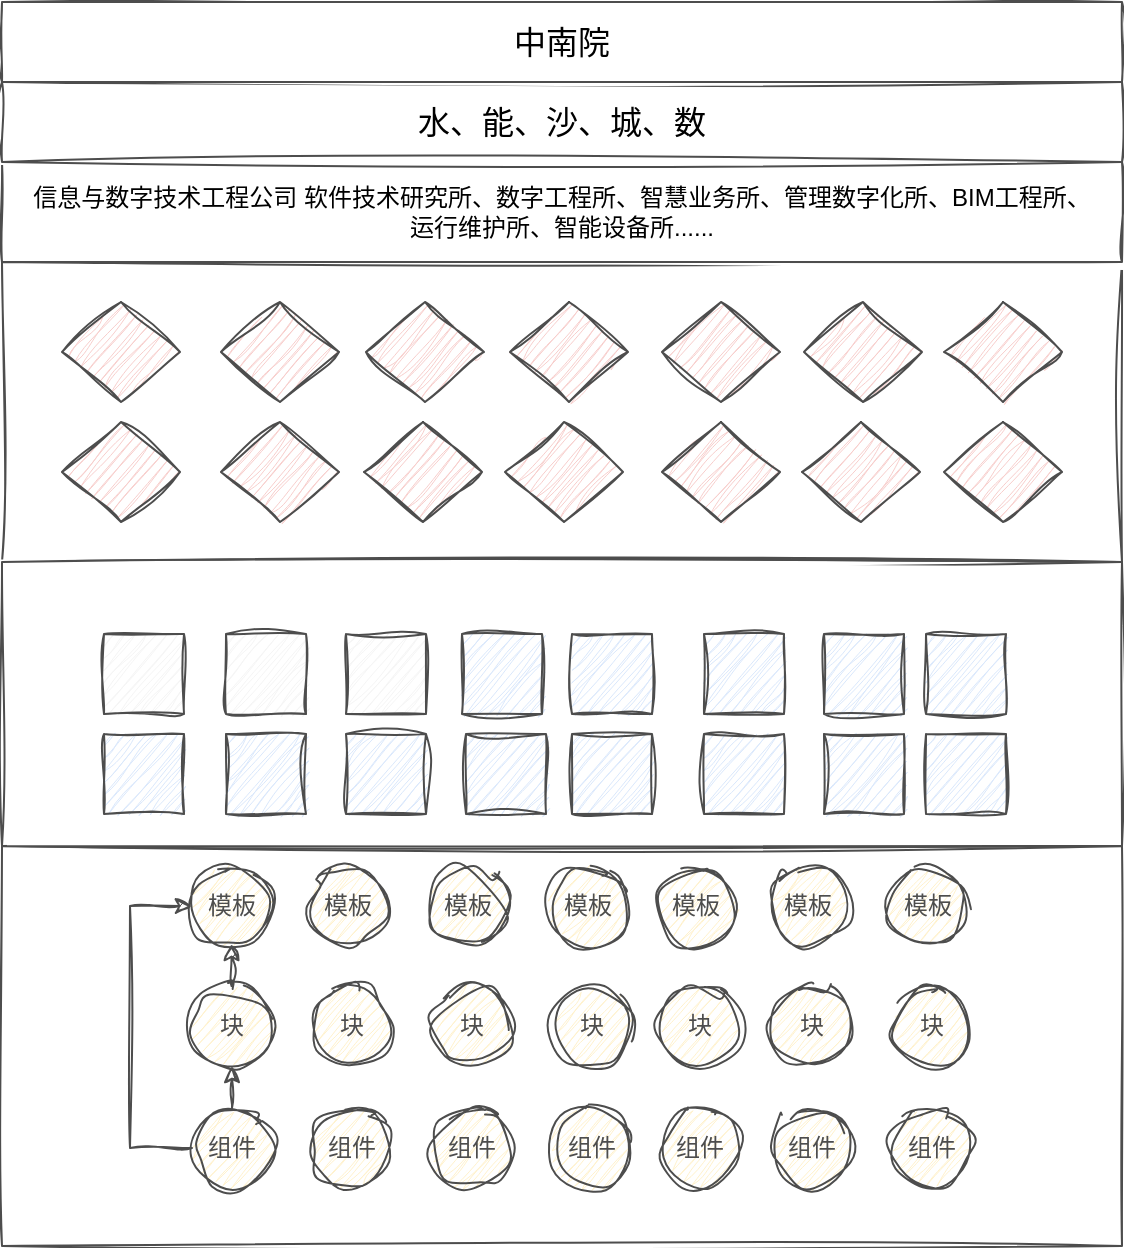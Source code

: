 <mxfile version="23.1.1" type="github">
  <diagram name="第 1 页" id="mMZEBTTdIN2JeKHLNIeS">
    <mxGraphModel dx="1195" dy="632" grid="1" gridSize="10" guides="1" tooltips="1" connect="1" arrows="1" fold="1" page="1" pageScale="1" pageWidth="827" pageHeight="1169" math="0" shadow="0">
      <root>
        <mxCell id="0" />
        <mxCell id="1" parent="0" />
        <mxCell id="fn71pbya2OXmnBk7wgXR-1" value="" style="rounded=0;whiteSpace=wrap;html=1;strokeColor=#4D4D4D;sketch=1;curveFitting=1;jiggle=2;" vertex="1" parent="1">
          <mxGeometry x="120" y="482" width="560" height="200" as="geometry" />
        </mxCell>
        <mxCell id="fn71pbya2OXmnBk7wgXR-2" value="" style="rounded=0;whiteSpace=wrap;html=1;strokeColor=#4D4D4D;sketch=1;curveFitting=1;jiggle=2;" vertex="1" parent="1">
          <mxGeometry x="120" y="190" width="560" height="150" as="geometry" />
        </mxCell>
        <mxCell id="fn71pbya2OXmnBk7wgXR-3" value="" style="rounded=0;whiteSpace=wrap;html=1;strokeColor=#4D4D4D;sketch=1;curveFitting=1;jiggle=2;" vertex="1" parent="1">
          <mxGeometry x="120" y="340" width="560" height="142" as="geometry" />
        </mxCell>
        <mxCell id="fn71pbya2OXmnBk7wgXR-4" value="组件" style="ellipse;whiteSpace=wrap;html=1;aspect=fixed;fillColor=#fff2cc;strokeColor=#4D4D4D;fontColor=#4D4D4D;sketch=1;curveFitting=1;jiggle=2;" vertex="1" parent="1">
          <mxGeometry x="215" y="613" width="40" height="40" as="geometry" />
        </mxCell>
        <mxCell id="fn71pbya2OXmnBk7wgXR-5" value="组件" style="ellipse;whiteSpace=wrap;html=1;aspect=fixed;fillColor=#fff2cc;strokeColor=#4D4D4D;fontColor=#4D4D4D;sketch=1;curveFitting=1;jiggle=2;" vertex="1" parent="1">
          <mxGeometry x="275" y="613" width="40" height="40" as="geometry" />
        </mxCell>
        <mxCell id="fn71pbya2OXmnBk7wgXR-6" value="组件" style="ellipse;whiteSpace=wrap;html=1;aspect=fixed;fillColor=#fff2cc;strokeColor=#4D4D4D;fontColor=#4D4D4D;sketch=1;curveFitting=1;jiggle=2;" vertex="1" parent="1">
          <mxGeometry x="335" y="613" width="40" height="40" as="geometry" />
        </mxCell>
        <mxCell id="fn71pbya2OXmnBk7wgXR-7" value="组件" style="ellipse;whiteSpace=wrap;html=1;aspect=fixed;fillColor=#fff2cc;strokeColor=#4D4D4D;fontColor=#4D4D4D;sketch=1;curveFitting=1;jiggle=2;" vertex="1" parent="1">
          <mxGeometry x="395" y="613" width="40" height="40" as="geometry" />
        </mxCell>
        <mxCell id="fn71pbya2OXmnBk7wgXR-8" value="组件" style="ellipse;whiteSpace=wrap;html=1;aspect=fixed;fillColor=#fff2cc;strokeColor=#4D4D4D;fontColor=#4D4D4D;sketch=1;curveFitting=1;jiggle=2;" vertex="1" parent="1">
          <mxGeometry x="449" y="613" width="40" height="40" as="geometry" />
        </mxCell>
        <mxCell id="fn71pbya2OXmnBk7wgXR-9" value="组件" style="ellipse;whiteSpace=wrap;html=1;aspect=fixed;fillColor=#fff2cc;strokeColor=#4D4D4D;fontColor=#4D4D4D;sketch=1;curveFitting=1;jiggle=2;" vertex="1" parent="1">
          <mxGeometry x="505" y="613" width="40" height="40" as="geometry" />
        </mxCell>
        <mxCell id="fn71pbya2OXmnBk7wgXR-10" value="组件" style="ellipse;whiteSpace=wrap;html=1;aspect=fixed;fillColor=#fff2cc;strokeColor=#4D4D4D;fontColor=#4D4D4D;sketch=1;curveFitting=1;jiggle=2;" vertex="1" parent="1">
          <mxGeometry x="565" y="613" width="40" height="40" as="geometry" />
        </mxCell>
        <mxCell id="fn71pbya2OXmnBk7wgXR-12" value="块" style="ellipse;whiteSpace=wrap;html=1;aspect=fixed;fillColor=#fff2cc;strokeColor=#4D4D4D;fontColor=#4D4D4D;sketch=1;curveFitting=1;jiggle=2;" vertex="1" parent="1">
          <mxGeometry x="215" y="552" width="40" height="40" as="geometry" />
        </mxCell>
        <mxCell id="fn71pbya2OXmnBk7wgXR-13" value="块" style="ellipse;whiteSpace=wrap;html=1;aspect=fixed;fillColor=#fff2cc;strokeColor=#4D4D4D;fontColor=#4D4D4D;sketch=1;curveFitting=1;jiggle=2;" vertex="1" parent="1">
          <mxGeometry x="275" y="552" width="40" height="40" as="geometry" />
        </mxCell>
        <mxCell id="fn71pbya2OXmnBk7wgXR-14" value="块" style="ellipse;whiteSpace=wrap;html=1;aspect=fixed;fillColor=#fff2cc;strokeColor=#4D4D4D;fontColor=#4D4D4D;sketch=1;curveFitting=1;jiggle=2;" vertex="1" parent="1">
          <mxGeometry x="335" y="552" width="40" height="40" as="geometry" />
        </mxCell>
        <mxCell id="fn71pbya2OXmnBk7wgXR-15" value="块" style="ellipse;whiteSpace=wrap;html=1;aspect=fixed;fillColor=#fff2cc;strokeColor=#4D4D4D;fontColor=#4D4D4D;sketch=1;curveFitting=1;jiggle=2;" vertex="1" parent="1">
          <mxGeometry x="395" y="552" width="40" height="40" as="geometry" />
        </mxCell>
        <mxCell id="fn71pbya2OXmnBk7wgXR-16" value="块" style="ellipse;whiteSpace=wrap;html=1;aspect=fixed;fillColor=#fff2cc;strokeColor=#4D4D4D;fontColor=#4D4D4D;sketch=1;curveFitting=1;jiggle=2;" vertex="1" parent="1">
          <mxGeometry x="449" y="552" width="40" height="40" as="geometry" />
        </mxCell>
        <mxCell id="fn71pbya2OXmnBk7wgXR-17" value="块" style="ellipse;whiteSpace=wrap;html=1;aspect=fixed;fillColor=#fff2cc;strokeColor=#4D4D4D;fontColor=#4D4D4D;sketch=1;curveFitting=1;jiggle=2;" vertex="1" parent="1">
          <mxGeometry x="505" y="552" width="40" height="40" as="geometry" />
        </mxCell>
        <mxCell id="fn71pbya2OXmnBk7wgXR-18" value="块" style="ellipse;whiteSpace=wrap;html=1;aspect=fixed;fillColor=#fff2cc;strokeColor=#4D4D4D;fontColor=#4D4D4D;sketch=1;curveFitting=1;jiggle=2;" vertex="1" parent="1">
          <mxGeometry x="565" y="552" width="40" height="40" as="geometry" />
        </mxCell>
        <mxCell id="fn71pbya2OXmnBk7wgXR-19" value="模板" style="ellipse;whiteSpace=wrap;html=1;aspect=fixed;fillColor=#fff2cc;strokeColor=#4D4D4D;fontColor=#4D4D4D;sketch=1;curveFitting=1;jiggle=2;" vertex="1" parent="1">
          <mxGeometry x="215" y="492" width="40" height="40" as="geometry" />
        </mxCell>
        <mxCell id="fn71pbya2OXmnBk7wgXR-20" value="模板" style="ellipse;whiteSpace=wrap;html=1;aspect=fixed;fillColor=#fff2cc;strokeColor=#4D4D4D;fontColor=#4D4D4D;sketch=1;curveFitting=1;jiggle=2;" vertex="1" parent="1">
          <mxGeometry x="273" y="492" width="40" height="40" as="geometry" />
        </mxCell>
        <mxCell id="fn71pbya2OXmnBk7wgXR-21" value="模板" style="ellipse;whiteSpace=wrap;html=1;aspect=fixed;fillColor=#fff2cc;strokeColor=#4D4D4D;fontColor=#4D4D4D;sketch=1;curveFitting=1;jiggle=2;" vertex="1" parent="1">
          <mxGeometry x="333" y="492" width="40" height="40" as="geometry" />
        </mxCell>
        <mxCell id="fn71pbya2OXmnBk7wgXR-22" value="模板" style="ellipse;whiteSpace=wrap;html=1;aspect=fixed;fillColor=#fff2cc;strokeColor=#4D4D4D;fontColor=#4D4D4D;sketch=1;curveFitting=1;jiggle=2;" vertex="1" parent="1">
          <mxGeometry x="393" y="492" width="40" height="40" as="geometry" />
        </mxCell>
        <mxCell id="fn71pbya2OXmnBk7wgXR-23" value="模板" style="ellipse;whiteSpace=wrap;html=1;aspect=fixed;fillColor=#fff2cc;strokeColor=#4D4D4D;fontColor=#4D4D4D;sketch=1;curveFitting=1;jiggle=2;" vertex="1" parent="1">
          <mxGeometry x="447" y="492" width="40" height="40" as="geometry" />
        </mxCell>
        <mxCell id="fn71pbya2OXmnBk7wgXR-24" value="模板" style="ellipse;whiteSpace=wrap;html=1;aspect=fixed;fillColor=#fff2cc;strokeColor=#4D4D4D;fontColor=#4D4D4D;sketch=1;curveFitting=1;jiggle=2;" vertex="1" parent="1">
          <mxGeometry x="503" y="492" width="40" height="40" as="geometry" />
        </mxCell>
        <mxCell id="fn71pbya2OXmnBk7wgXR-25" value="模板" style="ellipse;whiteSpace=wrap;html=1;aspect=fixed;fillColor=#fff2cc;strokeColor=#4D4D4D;fontColor=#4D4D4D;sketch=1;curveFitting=1;jiggle=2;" vertex="1" parent="1">
          <mxGeometry x="563" y="492" width="40" height="40" as="geometry" />
        </mxCell>
        <mxCell id="fn71pbya2OXmnBk7wgXR-27" value="" style="whiteSpace=wrap;html=1;aspect=fixed;fillColor=#f5f5f5;fontColor=#333333;strokeColor=#4D4D4D;sketch=1;curveFitting=1;jiggle=2;" vertex="1" parent="1">
          <mxGeometry x="171" y="376" width="40" height="40" as="geometry" />
        </mxCell>
        <mxCell id="fn71pbya2OXmnBk7wgXR-28" value="" style="whiteSpace=wrap;html=1;aspect=fixed;fillColor=#f5f5f5;fontColor=#333333;strokeColor=#4D4D4D;sketch=1;curveFitting=1;jiggle=2;" vertex="1" parent="1">
          <mxGeometry x="232" y="376" width="40" height="40" as="geometry" />
        </mxCell>
        <mxCell id="fn71pbya2OXmnBk7wgXR-29" value="" style="whiteSpace=wrap;html=1;aspect=fixed;fillColor=#f5f5f5;fontColor=#333333;strokeColor=#4D4D4D;sketch=1;curveFitting=1;jiggle=2;" vertex="1" parent="1">
          <mxGeometry x="292" y="376" width="40" height="40" as="geometry" />
        </mxCell>
        <mxCell id="fn71pbya2OXmnBk7wgXR-30" value="" style="whiteSpace=wrap;html=1;aspect=fixed;fillColor=#dae8fc;strokeColor=#4D4D4D;sketch=1;curveFitting=1;jiggle=2;" vertex="1" parent="1">
          <mxGeometry x="350" y="376" width="40" height="40" as="geometry" />
        </mxCell>
        <mxCell id="fn71pbya2OXmnBk7wgXR-31" value="" style="whiteSpace=wrap;html=1;aspect=fixed;fillColor=#dae8fc;strokeColor=#4D4D4D;sketch=1;curveFitting=1;jiggle=2;" vertex="1" parent="1">
          <mxGeometry x="405" y="376" width="40" height="40" as="geometry" />
        </mxCell>
        <mxCell id="fn71pbya2OXmnBk7wgXR-32" value="" style="whiteSpace=wrap;html=1;aspect=fixed;fillColor=#dae8fc;strokeColor=#4D4D4D;sketch=1;curveFitting=1;jiggle=2;" vertex="1" parent="1">
          <mxGeometry x="471" y="376" width="40" height="40" as="geometry" />
        </mxCell>
        <mxCell id="fn71pbya2OXmnBk7wgXR-33" value="" style="whiteSpace=wrap;html=1;aspect=fixed;fillColor=#dae8fc;strokeColor=#4D4D4D;sketch=1;curveFitting=1;jiggle=2;" vertex="1" parent="1">
          <mxGeometry x="531" y="376" width="40" height="40" as="geometry" />
        </mxCell>
        <mxCell id="fn71pbya2OXmnBk7wgXR-34" value="" style="whiteSpace=wrap;html=1;aspect=fixed;fillColor=#dae8fc;strokeColor=#4D4D4D;sketch=1;curveFitting=1;jiggle=2;" vertex="1" parent="1">
          <mxGeometry x="582" y="376" width="40" height="40" as="geometry" />
        </mxCell>
        <mxCell id="fn71pbya2OXmnBk7wgXR-35" value="" style="whiteSpace=wrap;html=1;aspect=fixed;fillColor=#dae8fc;strokeColor=#4D4D4D;sketch=1;curveFitting=1;jiggle=2;" vertex="1" parent="1">
          <mxGeometry x="171" y="426" width="40" height="40" as="geometry" />
        </mxCell>
        <mxCell id="fn71pbya2OXmnBk7wgXR-36" value="" style="whiteSpace=wrap;html=1;aspect=fixed;fillColor=#dae8fc;strokeColor=#4D4D4D;sketch=1;curveFitting=1;jiggle=2;" vertex="1" parent="1">
          <mxGeometry x="232" y="426" width="40" height="40" as="geometry" />
        </mxCell>
        <mxCell id="fn71pbya2OXmnBk7wgXR-37" value="" style="whiteSpace=wrap;html=1;aspect=fixed;fillColor=#dae8fc;strokeColor=#4D4D4D;sketch=1;curveFitting=1;jiggle=2;" vertex="1" parent="1">
          <mxGeometry x="292" y="426" width="40" height="40" as="geometry" />
        </mxCell>
        <mxCell id="fn71pbya2OXmnBk7wgXR-38" value="" style="whiteSpace=wrap;html=1;aspect=fixed;fillColor=#dae8fc;strokeColor=#4D4D4D;sketch=1;curveFitting=1;jiggle=2;" vertex="1" parent="1">
          <mxGeometry x="352" y="426" width="40" height="40" as="geometry" />
        </mxCell>
        <mxCell id="fn71pbya2OXmnBk7wgXR-39" value="" style="whiteSpace=wrap;html=1;aspect=fixed;fillColor=#dae8fc;strokeColor=#4D4D4D;sketch=1;curveFitting=1;jiggle=2;" vertex="1" parent="1">
          <mxGeometry x="405" y="426" width="40" height="40" as="geometry" />
        </mxCell>
        <mxCell id="fn71pbya2OXmnBk7wgXR-40" value="" style="whiteSpace=wrap;html=1;aspect=fixed;fillColor=#dae8fc;strokeColor=#4D4D4D;sketch=1;curveFitting=1;jiggle=2;" vertex="1" parent="1">
          <mxGeometry x="471" y="426" width="40" height="40" as="geometry" />
        </mxCell>
        <mxCell id="fn71pbya2OXmnBk7wgXR-41" value="" style="whiteSpace=wrap;html=1;aspect=fixed;fillColor=#dae8fc;strokeColor=#4D4D4D;sketch=1;curveFitting=1;jiggle=2;" vertex="1" parent="1">
          <mxGeometry x="531" y="426" width="40" height="40" as="geometry" />
        </mxCell>
        <mxCell id="fn71pbya2OXmnBk7wgXR-42" value="" style="whiteSpace=wrap;html=1;aspect=fixed;fillColor=#dae8fc;strokeColor=#4D4D4D;sketch=1;curveFitting=1;jiggle=2;" vertex="1" parent="1">
          <mxGeometry x="582" y="426" width="40" height="40" as="geometry" />
        </mxCell>
        <mxCell id="fn71pbya2OXmnBk7wgXR-43" value="" style="rhombus;whiteSpace=wrap;html=1;fillColor=#f8cecc;strokeColor=#4D4D4D;sketch=1;curveFitting=1;jiggle=2;" vertex="1" parent="1">
          <mxGeometry x="150" y="210" width="59" height="50" as="geometry" />
        </mxCell>
        <mxCell id="fn71pbya2OXmnBk7wgXR-44" value="" style="rhombus;whiteSpace=wrap;html=1;fillColor=#f8cecc;strokeColor=#4D4D4D;sketch=1;curveFitting=1;jiggle=2;" vertex="1" parent="1">
          <mxGeometry x="302" y="210" width="59" height="50" as="geometry" />
        </mxCell>
        <mxCell id="fn71pbya2OXmnBk7wgXR-45" value="" style="rhombus;whiteSpace=wrap;html=1;fillColor=#f8cecc;strokeColor=#4D4D4D;sketch=1;curveFitting=1;jiggle=2;" vertex="1" parent="1">
          <mxGeometry x="229.5" y="210" width="59" height="50" as="geometry" />
        </mxCell>
        <mxCell id="fn71pbya2OXmnBk7wgXR-46" value="" style="rhombus;whiteSpace=wrap;html=1;fillColor=#f8cecc;strokeColor=#4D4D4D;sketch=1;curveFitting=1;jiggle=2;" vertex="1" parent="1">
          <mxGeometry x="374" y="210" width="59" height="50" as="geometry" />
        </mxCell>
        <mxCell id="fn71pbya2OXmnBk7wgXR-47" value="" style="rhombus;whiteSpace=wrap;html=1;fillColor=#f8cecc;strokeColor=#4D4D4D;sketch=1;curveFitting=1;jiggle=2;" vertex="1" parent="1">
          <mxGeometry x="450" y="210" width="59" height="50" as="geometry" />
        </mxCell>
        <mxCell id="fn71pbya2OXmnBk7wgXR-48" value="" style="rhombus;whiteSpace=wrap;html=1;fillColor=#f8cecc;strokeColor=#4D4D4D;sketch=1;curveFitting=1;jiggle=2;" vertex="1" parent="1">
          <mxGeometry x="521" y="210" width="59" height="50" as="geometry" />
        </mxCell>
        <mxCell id="fn71pbya2OXmnBk7wgXR-49" value="" style="rhombus;whiteSpace=wrap;html=1;fillColor=#f8cecc;strokeColor=#4D4D4D;sketch=1;curveFitting=1;jiggle=2;" vertex="1" parent="1">
          <mxGeometry x="591" y="210" width="59" height="50" as="geometry" />
        </mxCell>
        <mxCell id="fn71pbya2OXmnBk7wgXR-50" value="" style="rhombus;whiteSpace=wrap;html=1;fontStyle=1;fillColor=#f8cecc;strokeColor=#4D4D4D;sketch=1;curveFitting=1;jiggle=2;" vertex="1" parent="1">
          <mxGeometry x="150" y="270" width="59" height="50" as="geometry" />
        </mxCell>
        <mxCell id="fn71pbya2OXmnBk7wgXR-51" value="" style="rhombus;whiteSpace=wrap;html=1;fillColor=#f8cecc;strokeColor=#4D4D4D;sketch=1;curveFitting=1;jiggle=2;" vertex="1" parent="1">
          <mxGeometry x="229.5" y="270" width="59" height="50" as="geometry" />
        </mxCell>
        <mxCell id="fn71pbya2OXmnBk7wgXR-52" value="" style="rhombus;whiteSpace=wrap;html=1;fillColor=#f8cecc;strokeColor=#4D4D4D;sketch=1;curveFitting=1;jiggle=2;" vertex="1" parent="1">
          <mxGeometry x="301" y="270" width="59" height="50" as="geometry" />
        </mxCell>
        <mxCell id="fn71pbya2OXmnBk7wgXR-53" value="" style="rhombus;whiteSpace=wrap;html=1;fillColor=#f8cecc;strokeColor=#4D4D4D;sketch=1;curveFitting=1;jiggle=2;" vertex="1" parent="1">
          <mxGeometry x="371.5" y="270" width="59" height="50" as="geometry" />
        </mxCell>
        <mxCell id="fn71pbya2OXmnBk7wgXR-54" value="" style="rhombus;whiteSpace=wrap;html=1;fillColor=#f8cecc;strokeColor=#4D4D4D;sketch=1;curveFitting=1;jiggle=2;" vertex="1" parent="1">
          <mxGeometry x="450" y="270" width="59" height="50" as="geometry" />
        </mxCell>
        <mxCell id="fn71pbya2OXmnBk7wgXR-55" value="" style="rhombus;whiteSpace=wrap;html=1;fillColor=#f8cecc;strokeColor=#4D4D4D;sketch=1;curveFitting=1;jiggle=2;" vertex="1" parent="1">
          <mxGeometry x="520" y="270" width="59" height="50" as="geometry" />
        </mxCell>
        <mxCell id="fn71pbya2OXmnBk7wgXR-56" value="" style="rhombus;whiteSpace=wrap;html=1;fillColor=#f8cecc;strokeColor=#4D4D4D;sketch=1;curveFitting=1;jiggle=2;" vertex="1" parent="1">
          <mxGeometry x="591" y="270" width="59" height="50" as="geometry" />
        </mxCell>
        <mxCell id="fn71pbya2OXmnBk7wgXR-61" value="" style="endArrow=classic;html=1;rounded=0;entryX=0.5;entryY=1;entryDx=0;entryDy=0;exitX=0.5;exitY=0;exitDx=0;exitDy=0;fontColor=#4D4D4D;strokeColor=#4D4D4D;sketch=1;curveFitting=1;jiggle=2;" edge="1" parent="1" source="fn71pbya2OXmnBk7wgXR-4" target="fn71pbya2OXmnBk7wgXR-12">
          <mxGeometry width="50" height="50" relative="1" as="geometry">
            <mxPoint x="235" y="610" as="sourcePoint" />
            <mxPoint x="234" y="595" as="targetPoint" />
          </mxGeometry>
        </mxCell>
        <mxCell id="fn71pbya2OXmnBk7wgXR-63" value="" style="endArrow=classic;html=1;rounded=0;entryX=0.5;entryY=1;entryDx=0;entryDy=0;exitX=0.5;exitY=0;exitDx=0;exitDy=0;fontColor=#4D4D4D;strokeColor=#4D4D4D;sketch=1;curveFitting=1;jiggle=2;" edge="1" parent="1">
          <mxGeometry width="50" height="50" relative="1" as="geometry">
            <mxPoint x="234.77" y="552" as="sourcePoint" />
            <mxPoint x="234.77" y="531" as="targetPoint" />
          </mxGeometry>
        </mxCell>
        <mxCell id="fn71pbya2OXmnBk7wgXR-64" value="" style="endArrow=classic;html=1;rounded=0;entryX=0;entryY=0.5;entryDx=0;entryDy=0;fontColor=#4D4D4D;strokeColor=#4D4D4D;sketch=1;curveFitting=1;jiggle=2;" edge="1" parent="1" target="fn71pbya2OXmnBk7wgXR-19">
          <mxGeometry width="50" height="50" relative="1" as="geometry">
            <mxPoint x="215" y="633" as="sourcePoint" />
            <mxPoint x="193.21" y="613" as="targetPoint" />
            <Array as="points">
              <mxPoint x="184" y="633" />
              <mxPoint x="184" y="512" />
            </Array>
          </mxGeometry>
        </mxCell>
        <mxCell id="fn71pbya2OXmnBk7wgXR-71" value="" style="rounded=0;whiteSpace=wrap;html=1;strokeColor=#4D4D4D;sketch=1;curveFitting=1;jiggle=2;" vertex="1" parent="1">
          <mxGeometry x="120" y="140" width="560" height="50" as="geometry" />
        </mxCell>
        <mxCell id="fn71pbya2OXmnBk7wgXR-72" value="&lt;font style=&quot;font-size: 16px;&quot;&gt;中南院&lt;/font&gt;" style="rounded=0;whiteSpace=wrap;html=1;strokeColor=#4D4D4D;sketch=1;curveFitting=1;jiggle=2;" vertex="1" parent="1">
          <mxGeometry x="120" y="60" width="560" height="40" as="geometry" />
        </mxCell>
        <mxCell id="fn71pbya2OXmnBk7wgXR-73" value="信息与数字技术工程公司 软件技术研究所、数字工程所、智慧业务所、管理数字化所、BIM工程所、运行维护所、智能设备所......" style="text;html=1;strokeColor=none;fillColor=none;align=center;verticalAlign=middle;whiteSpace=wrap;rounded=0;sketch=1;curveFitting=1;jiggle=2;" vertex="1" parent="1">
          <mxGeometry x="130" y="150" width="540" height="30" as="geometry" />
        </mxCell>
        <mxCell id="fn71pbya2OXmnBk7wgXR-74" value="&lt;font style=&quot;font-size: 16px;&quot;&gt;水、能、沙、城、数&lt;/font&gt;" style="rounded=0;whiteSpace=wrap;html=1;strokeColor=#4D4D4D;sketch=1;curveFitting=1;jiggle=2;" vertex="1" parent="1">
          <mxGeometry x="120" y="100" width="560" height="40" as="geometry" />
        </mxCell>
      </root>
    </mxGraphModel>
  </diagram>
</mxfile>
